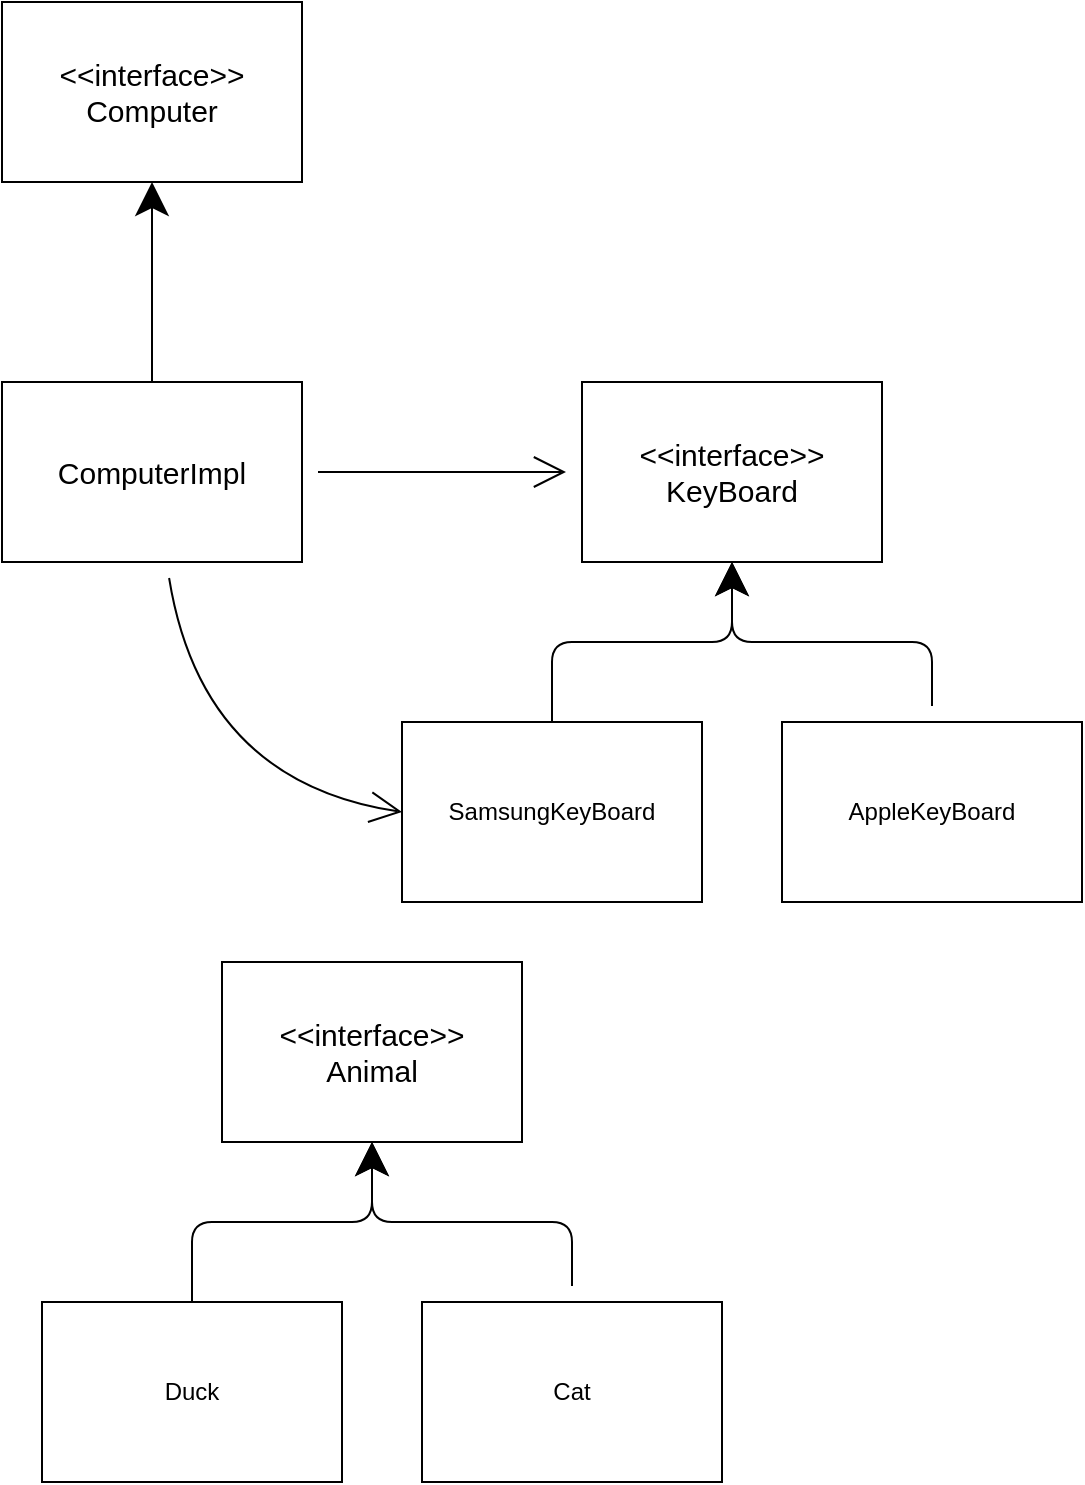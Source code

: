 <mxfile version="15.3.3" type="github">
  <diagram id="I6NmEU-j-Wa7lo5rhSlF" name="Page-1">
    <mxGraphModel dx="1072" dy="927" grid="1" gridSize="10" guides="1" tooltips="1" connect="1" arrows="1" fold="1" page="1" pageScale="1" pageWidth="827" pageHeight="1169" math="0" shadow="0">
      <root>
        <mxCell id="0" />
        <mxCell id="1" parent="0" />
        <mxCell id="R-zV6-g84yjlsdc03ge8-1" value="&lt;font style=&quot;font-size: 15px&quot;&gt;&amp;lt;&amp;lt;interface&amp;gt;&amp;gt;&lt;br&gt;Computer&lt;/font&gt;" style="rounded=0;whiteSpace=wrap;html=1;hachureGap=4;pointerEvents=0;" vertex="1" parent="1">
          <mxGeometry x="60" y="360" width="150" height="90" as="geometry" />
        </mxCell>
        <mxCell id="R-zV6-g84yjlsdc03ge8-19" style="edgeStyle=none;curved=1;rounded=0;orthogonalLoop=1;jettySize=auto;html=1;endArrow=open;startSize=14;endSize=14;sourcePerimeterSpacing=8;targetPerimeterSpacing=8;" edge="1" parent="1" source="R-zV6-g84yjlsdc03ge8-2" target="R-zV6-g84yjlsdc03ge8-7">
          <mxGeometry relative="1" as="geometry" />
        </mxCell>
        <mxCell id="R-zV6-g84yjlsdc03ge8-2" value="&lt;span style=&quot;font-size: 15px&quot;&gt;ComputerImpl&lt;/span&gt;" style="rounded=0;whiteSpace=wrap;html=1;hachureGap=4;pointerEvents=0;" vertex="1" parent="1">
          <mxGeometry x="60" y="550" width="150" height="90" as="geometry" />
        </mxCell>
        <mxCell id="R-zV6-g84yjlsdc03ge8-7" value="&lt;span style=&quot;font-size: 15px&quot;&gt;&amp;lt;&amp;lt;interface&amp;gt;&amp;gt;&lt;br&gt;KeyBoard&lt;br&gt;&lt;/span&gt;" style="rounded=0;whiteSpace=wrap;html=1;hachureGap=4;pointerEvents=0;" vertex="1" parent="1">
          <mxGeometry x="350" y="550" width="150" height="90" as="geometry" />
        </mxCell>
        <mxCell id="R-zV6-g84yjlsdc03ge8-10" value="SamsungKeyBoard" style="rounded=0;whiteSpace=wrap;html=1;hachureGap=4;pointerEvents=0;" vertex="1" parent="1">
          <mxGeometry x="260" y="720" width="150" height="90" as="geometry" />
        </mxCell>
        <mxCell id="R-zV6-g84yjlsdc03ge8-11" value="AppleKeyBoard" style="rounded=0;whiteSpace=wrap;html=1;hachureGap=4;pointerEvents=0;" vertex="1" parent="1">
          <mxGeometry x="450" y="720" width="150" height="90" as="geometry" />
        </mxCell>
        <mxCell id="R-zV6-g84yjlsdc03ge8-16" value="" style="edgeStyle=elbowEdgeStyle;elbow=vertical;endArrow=classic;html=1;startSize=14;endSize=14;sourcePerimeterSpacing=8;targetPerimeterSpacing=8;exitX=0.5;exitY=0;exitDx=0;exitDy=0;entryX=0.5;entryY=1;entryDx=0;entryDy=0;" edge="1" parent="1" source="R-zV6-g84yjlsdc03ge8-10" target="R-zV6-g84yjlsdc03ge8-7">
          <mxGeometry width="50" height="50" relative="1" as="geometry">
            <mxPoint x="390" y="590" as="sourcePoint" />
            <mxPoint x="440" y="540" as="targetPoint" />
          </mxGeometry>
        </mxCell>
        <mxCell id="R-zV6-g84yjlsdc03ge8-17" value="" style="edgeStyle=elbowEdgeStyle;elbow=vertical;endArrow=classic;html=1;startSize=14;endSize=14;sourcePerimeterSpacing=8;targetPerimeterSpacing=8;entryX=0.5;entryY=1;entryDx=0;entryDy=0;" edge="1" parent="1" source="R-zV6-g84yjlsdc03ge8-11" target="R-zV6-g84yjlsdc03ge8-7">
          <mxGeometry width="50" height="50" relative="1" as="geometry">
            <mxPoint x="390" y="590" as="sourcePoint" />
            <mxPoint x="440" y="540" as="targetPoint" />
          </mxGeometry>
        </mxCell>
        <mxCell id="R-zV6-g84yjlsdc03ge8-22" value="" style="endArrow=classic;html=1;startSize=14;endSize=14;sourcePerimeterSpacing=8;targetPerimeterSpacing=8;entryX=0.5;entryY=1;entryDx=0;entryDy=0;exitX=0.5;exitY=0;exitDx=0;exitDy=0;" edge="1" parent="1" source="R-zV6-g84yjlsdc03ge8-2" target="R-zV6-g84yjlsdc03ge8-1">
          <mxGeometry width="50" height="50" relative="1" as="geometry">
            <mxPoint x="390" y="590" as="sourcePoint" />
            <mxPoint x="440" y="540" as="targetPoint" />
          </mxGeometry>
        </mxCell>
        <mxCell id="R-zV6-g84yjlsdc03ge8-23" style="edgeStyle=none;curved=1;rounded=0;orthogonalLoop=1;jettySize=auto;html=1;endArrow=open;startSize=14;endSize=14;sourcePerimeterSpacing=8;targetPerimeterSpacing=8;entryX=0;entryY=0.5;entryDx=0;entryDy=0;" edge="1" parent="1" source="R-zV6-g84yjlsdc03ge8-2" target="R-zV6-g84yjlsdc03ge8-10">
          <mxGeometry relative="1" as="geometry">
            <mxPoint x="218" y="595" as="sourcePoint" />
            <mxPoint x="342" y="595" as="targetPoint" />
            <Array as="points">
              <mxPoint x="160" y="750" />
            </Array>
          </mxGeometry>
        </mxCell>
        <mxCell id="R-zV6-g84yjlsdc03ge8-24" value="&lt;span style=&quot;font-size: 15px&quot;&gt;&amp;lt;&amp;lt;interface&amp;gt;&amp;gt;&lt;br&gt;Animal&lt;/span&gt;" style="rounded=0;whiteSpace=wrap;html=1;hachureGap=4;pointerEvents=0;" vertex="1" parent="1">
          <mxGeometry x="170" y="840" width="150" height="90" as="geometry" />
        </mxCell>
        <mxCell id="R-zV6-g84yjlsdc03ge8-25" value="Duck" style="rounded=0;whiteSpace=wrap;html=1;hachureGap=4;pointerEvents=0;" vertex="1" parent="1">
          <mxGeometry x="80" y="1010" width="150" height="90" as="geometry" />
        </mxCell>
        <mxCell id="R-zV6-g84yjlsdc03ge8-26" value="Cat" style="rounded=0;whiteSpace=wrap;html=1;hachureGap=4;pointerEvents=0;" vertex="1" parent="1">
          <mxGeometry x="270" y="1010" width="150" height="90" as="geometry" />
        </mxCell>
        <mxCell id="R-zV6-g84yjlsdc03ge8-27" value="" style="edgeStyle=elbowEdgeStyle;elbow=vertical;endArrow=classic;html=1;startSize=14;endSize=14;sourcePerimeterSpacing=8;targetPerimeterSpacing=8;exitX=0.5;exitY=0;exitDx=0;exitDy=0;entryX=0.5;entryY=1;entryDx=0;entryDy=0;" edge="1" parent="1" source="R-zV6-g84yjlsdc03ge8-25">
          <mxGeometry width="50" height="50" relative="1" as="geometry">
            <mxPoint x="210" y="880" as="sourcePoint" />
            <mxPoint x="245" y="930" as="targetPoint" />
          </mxGeometry>
        </mxCell>
        <mxCell id="R-zV6-g84yjlsdc03ge8-28" value="" style="edgeStyle=elbowEdgeStyle;elbow=vertical;endArrow=classic;html=1;startSize=14;endSize=14;sourcePerimeterSpacing=8;targetPerimeterSpacing=8;entryX=0.5;entryY=1;entryDx=0;entryDy=0;" edge="1" parent="1" source="R-zV6-g84yjlsdc03ge8-26">
          <mxGeometry width="50" height="50" relative="1" as="geometry">
            <mxPoint x="210" y="880" as="sourcePoint" />
            <mxPoint x="245" y="930" as="targetPoint" />
          </mxGeometry>
        </mxCell>
      </root>
    </mxGraphModel>
  </diagram>
</mxfile>

